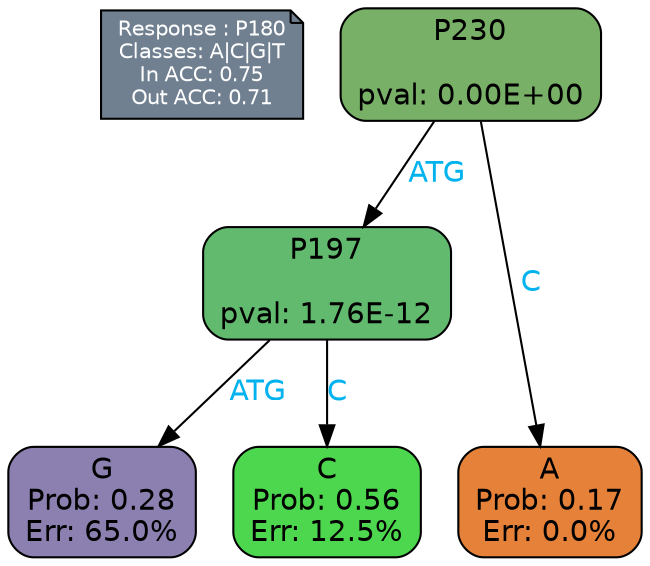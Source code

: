 digraph Tree {
node [shape=box, style="filled, rounded", color="black", fontname=helvetica] ;
graph [ranksep=equally, splines=polylines, bgcolor=transparent, dpi=600] ;
edge [fontname=helvetica] ;
LEGEND [label="Response : P180
Classes: A|C|G|T
In ACC: 0.75
Out ACC: 0.71
",shape=note,align=left,style=filled,fillcolor="slategray",fontcolor="white",fontsize=10];1 [label="P230

pval: 0.00E+00", fillcolor="#77b066"] ;
2 [label="P197

pval: 1.76E-12", fillcolor="#62ba6f"] ;
3 [label="G
Prob: 0.28
Err: 65.0%", fillcolor="#8c80b1"] ;
4 [label="C
Prob: 0.56
Err: 12.5%", fillcolor="#4dd74e"] ;
5 [label="A
Prob: 0.17
Err: 0.0%", fillcolor="#e58139"] ;
1 -> 2 [label="ATG",fontcolor=deepskyblue2] ;
1 -> 5 [label="C",fontcolor=deepskyblue2] ;
2 -> 3 [label="ATG",fontcolor=deepskyblue2] ;
2 -> 4 [label="C",fontcolor=deepskyblue2] ;
{rank = same; 3;4;5;}{rank = same; LEGEND;1;}}
